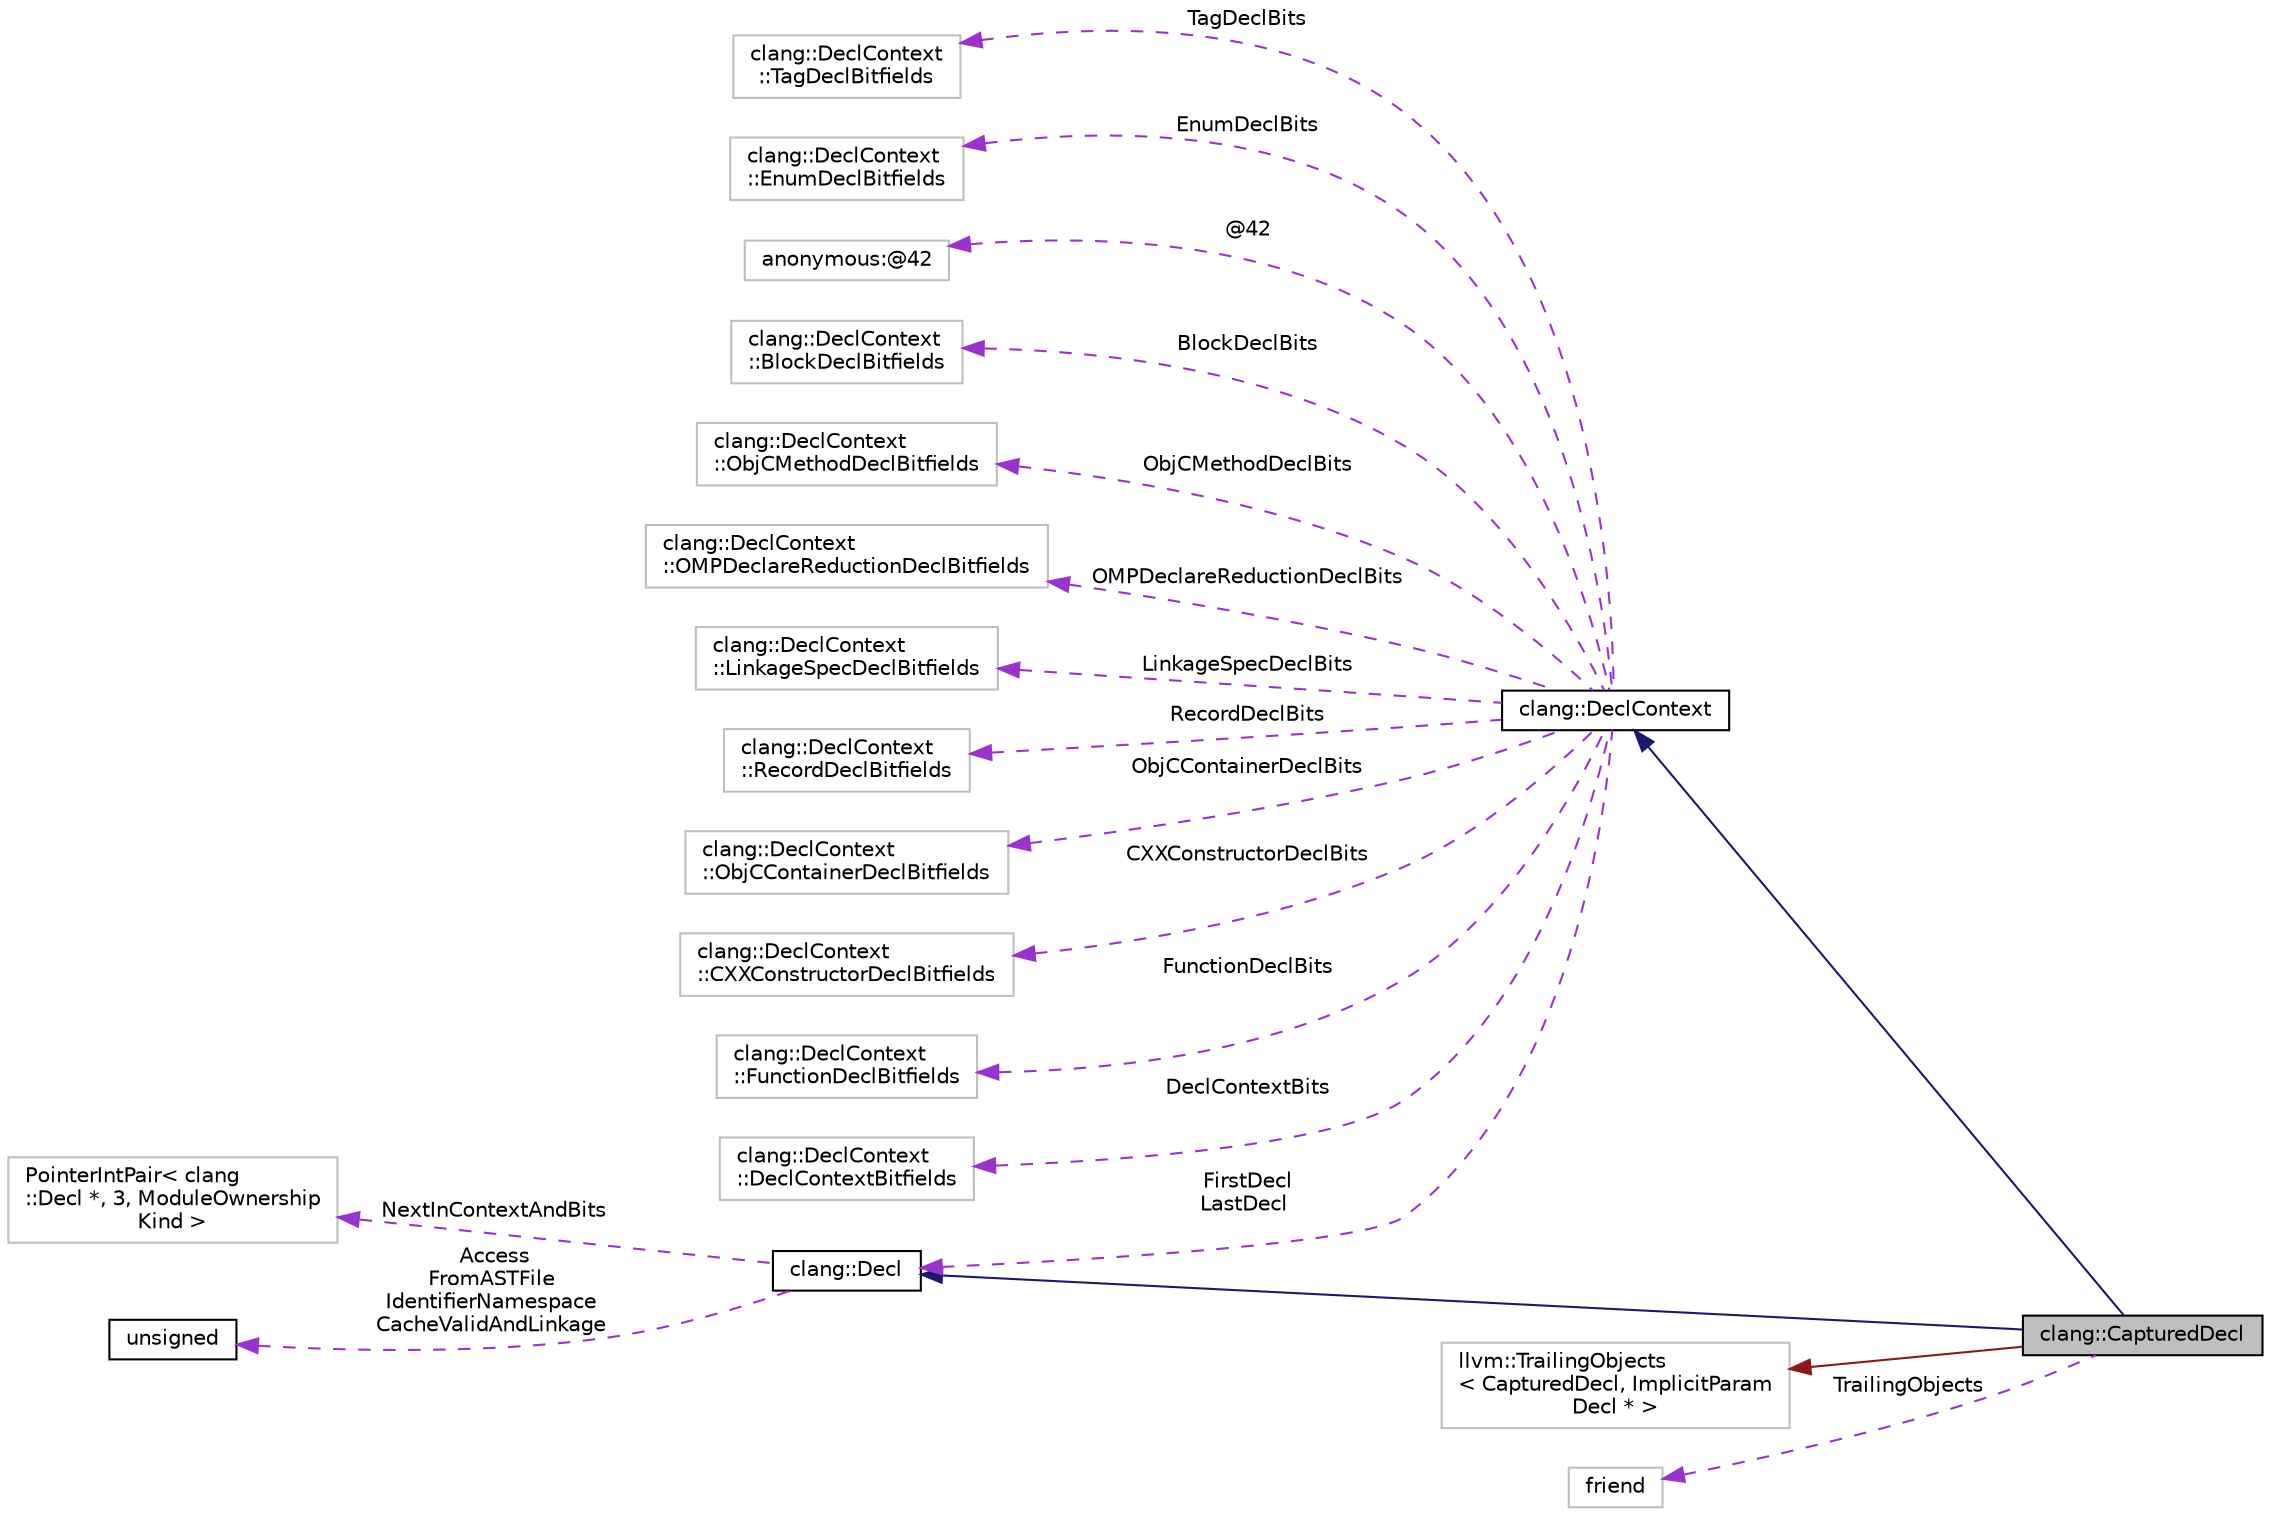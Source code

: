 digraph "clang::CapturedDecl"
{
 // LATEX_PDF_SIZE
  bgcolor="transparent";
  edge [fontname="Helvetica",fontsize="10",labelfontname="Helvetica",labelfontsize="10"];
  node [fontname="Helvetica",fontsize="10",shape=record];
  rankdir="LR";
  Node1 [label="clang::CapturedDecl",height=0.2,width=0.4,color="black", fillcolor="grey75", style="filled", fontcolor="black",tooltip="Represents the body of a CapturedStmt, and serves as its DeclContext."];
  Node2 -> Node1 [dir="back",color="midnightblue",fontsize="10",style="solid",fontname="Helvetica"];
  Node2 [label="clang::Decl",height=0.2,width=0.4,color="black",URL="$classclang_1_1Decl.html",tooltip="Decl - This represents one declaration (or definition), e.g."];
  Node3 -> Node2 [dir="back",color="darkorchid3",fontsize="10",style="dashed",label=" NextInContextAndBits" ,fontname="Helvetica"];
  Node3 [label="PointerIntPair\< clang\l::Decl *, 3, ModuleOwnership\lKind \>",height=0.2,width=0.4,color="grey75",tooltip=" "];
  Node4 -> Node2 [dir="back",color="darkorchid3",fontsize="10",style="dashed",label=" Access\nFromASTFile\nIdentifierNamespace\nCacheValidAndLinkage" ,fontname="Helvetica"];
  Node4 [label="unsigned",height=0.2,width=0.4,color="black",URL="$classunsigned.html",tooltip=" "];
  Node5 -> Node1 [dir="back",color="midnightblue",fontsize="10",style="solid",fontname="Helvetica"];
  Node5 [label="clang::DeclContext",height=0.2,width=0.4,color="black",URL="$classclang_1_1DeclContext.html",tooltip="DeclContext - This is used only as base class of specific decl types that can act as declaration cont..."];
  Node6 -> Node5 [dir="back",color="darkorchid3",fontsize="10",style="dashed",label=" TagDeclBits" ,fontname="Helvetica"];
  Node6 [label="clang::DeclContext\l::TagDeclBitfields",height=0.2,width=0.4,color="grey75",tooltip="Stores the bits used by TagDecl."];
  Node7 -> Node5 [dir="back",color="darkorchid3",fontsize="10",style="dashed",label=" EnumDeclBits" ,fontname="Helvetica"];
  Node7 [label="clang::DeclContext\l::EnumDeclBitfields",height=0.2,width=0.4,color="grey75",tooltip="Stores the bits used by EnumDecl."];
  Node8 -> Node5 [dir="back",color="darkorchid3",fontsize="10",style="dashed",label=" @42" ,fontname="Helvetica"];
  Node8 [label="anonymous:@42",height=0.2,width=0.4,color="grey75",tooltip=" "];
  Node9 -> Node5 [dir="back",color="darkorchid3",fontsize="10",style="dashed",label=" BlockDeclBits" ,fontname="Helvetica"];
  Node9 [label="clang::DeclContext\l::BlockDeclBitfields",height=0.2,width=0.4,color="grey75",tooltip="Stores the bits used by BlockDecl."];
  Node10 -> Node5 [dir="back",color="darkorchid3",fontsize="10",style="dashed",label=" ObjCMethodDeclBits" ,fontname="Helvetica"];
  Node10 [label="clang::DeclContext\l::ObjCMethodDeclBitfields",height=0.2,width=0.4,color="grey75",tooltip="Stores the bits used by ObjCMethodDecl."];
  Node11 -> Node5 [dir="back",color="darkorchid3",fontsize="10",style="dashed",label=" OMPDeclareReductionDeclBits" ,fontname="Helvetica"];
  Node11 [label="clang::DeclContext\l::OMPDeclareReductionDeclBitfields",height=0.2,width=0.4,color="grey75",tooltip="Stores the bits used by OMPDeclareReductionDecl."];
  Node12 -> Node5 [dir="back",color="darkorchid3",fontsize="10",style="dashed",label=" LinkageSpecDeclBits" ,fontname="Helvetica"];
  Node12 [label="clang::DeclContext\l::LinkageSpecDeclBitfields",height=0.2,width=0.4,color="grey75",tooltip="Stores the bits used by LinkageSpecDecl."];
  Node13 -> Node5 [dir="back",color="darkorchid3",fontsize="10",style="dashed",label=" RecordDeclBits" ,fontname="Helvetica"];
  Node13 [label="clang::DeclContext\l::RecordDeclBitfields",height=0.2,width=0.4,color="grey75",tooltip="Stores the bits used by RecordDecl."];
  Node14 -> Node5 [dir="back",color="darkorchid3",fontsize="10",style="dashed",label=" ObjCContainerDeclBits" ,fontname="Helvetica"];
  Node14 [label="clang::DeclContext\l::ObjCContainerDeclBitfields",height=0.2,width=0.4,color="grey75",tooltip="Stores the bits used by ObjCContainerDecl."];
  Node15 -> Node5 [dir="back",color="darkorchid3",fontsize="10",style="dashed",label=" CXXConstructorDeclBits" ,fontname="Helvetica"];
  Node15 [label="clang::DeclContext\l::CXXConstructorDeclBitfields",height=0.2,width=0.4,color="grey75",tooltip="Stores the bits used by CXXConstructorDecl."];
  Node16 -> Node5 [dir="back",color="darkorchid3",fontsize="10",style="dashed",label=" FunctionDeclBits" ,fontname="Helvetica"];
  Node16 [label="clang::DeclContext\l::FunctionDeclBitfields",height=0.2,width=0.4,color="grey75",tooltip="Stores the bits used by FunctionDecl."];
  Node17 -> Node5 [dir="back",color="darkorchid3",fontsize="10",style="dashed",label=" DeclContextBits" ,fontname="Helvetica"];
  Node17 [label="clang::DeclContext\l::DeclContextBitfields",height=0.2,width=0.4,color="grey75",tooltip="Stores the bits used by DeclContext."];
  Node2 -> Node5 [dir="back",color="darkorchid3",fontsize="10",style="dashed",label=" FirstDecl\nLastDecl" ,fontname="Helvetica"];
  Node18 -> Node1 [dir="back",color="firebrick4",fontsize="10",style="solid",fontname="Helvetica"];
  Node18 [label="llvm::TrailingObjects\l\< CapturedDecl, ImplicitParam\lDecl * \>",height=0.2,width=0.4,color="grey75",tooltip=" "];
  Node19 -> Node1 [dir="back",color="darkorchid3",fontsize="10",style="dashed",label=" TrailingObjects" ,fontname="Helvetica"];
  Node19 [label="friend",height=0.2,width=0.4,color="grey75",tooltip=" "];
}
